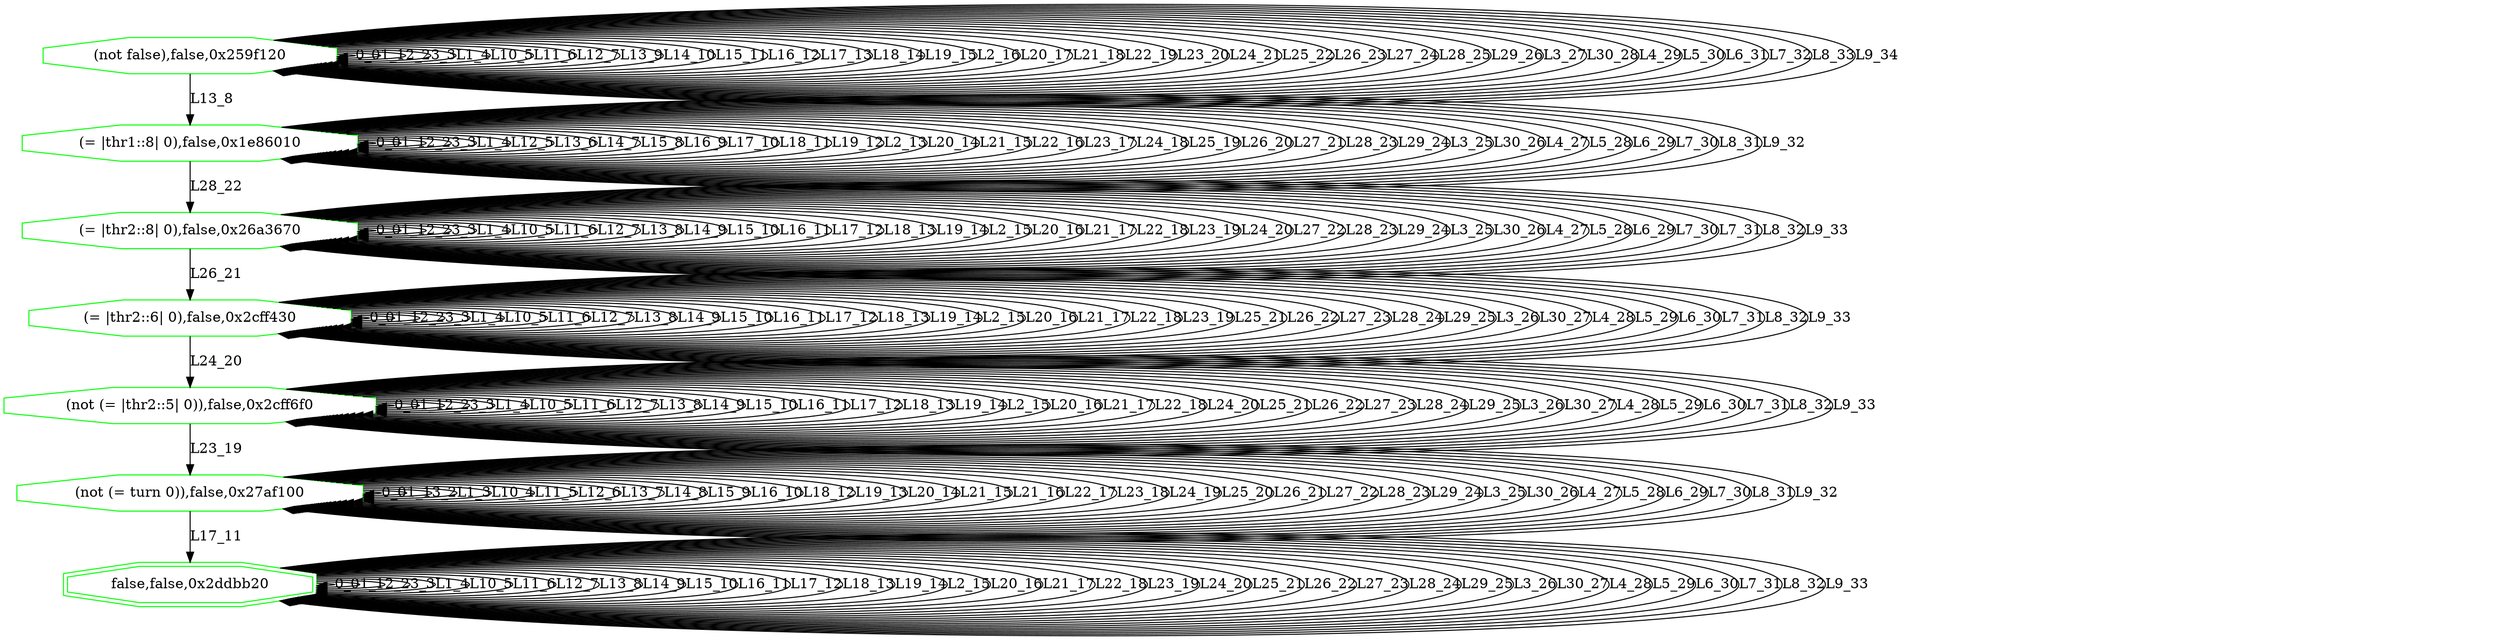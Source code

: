 digraph G {
0[label="(not false),false,0x259f120", color=green,shape=octagon];
1[label="(= |thr1::8| 0),false,0x1e86010", color=green,shape=octagon];
2[label="(= |thr2::8| 0),false,0x26a3670", color=green,shape=octagon];
3[label="(= |thr2::6| 0),false,0x2cff430", color=green,shape=octagon];
4[label="(not (= |thr2::5| 0)),false,0x2cff6f0", color=green,shape=octagon];
5[label="(not (= turn 0)),false,0x27af100", color=green,shape=octagon];
6[label="false,false,0x2ddbb20", color=green,shape=doubleoctagon];
0->0 [label="0_0"];
0->0 [label="1_1"];
0->0 [label="2_2"];
0->0 [label="3_3"];
0->0 [label="L1_4"];
0->0 [label="L10_5"];
0->0 [label="L11_6"];
0->0 [label="L12_7"];
0->1 [label="L13_8"];
0->0 [label="L13_9"];
0->0 [label="L14_10"];
0->0 [label="L15_11"];
0->0 [label="L16_12"];
0->0 [label="L17_13"];
0->0 [label="L18_14"];
0->0 [label="L19_15"];
0->0 [label="L2_16"];
0->0 [label="L20_17"];
0->0 [label="L21_18"];
0->0 [label="L22_19"];
0->0 [label="L23_20"];
0->0 [label="L24_21"];
0->0 [label="L25_22"];
0->0 [label="L26_23"];
0->0 [label="L27_24"];
0->0 [label="L28_25"];
0->0 [label="L29_26"];
0->0 [label="L3_27"];
0->0 [label="L30_28"];
0->0 [label="L4_29"];
0->0 [label="L5_30"];
0->0 [label="L6_31"];
0->0 [label="L7_32"];
0->0 [label="L8_33"];
0->0 [label="L9_34"];
1->1 [label="0_0"];
1->1 [label="1_1"];
1->1 [label="2_2"];
1->1 [label="3_3"];
1->1 [label="L1_4"];
1->1 [label="L12_5"];
1->1 [label="L13_6"];
1->1 [label="L14_7"];
1->1 [label="L15_8"];
1->1 [label="L16_9"];
1->1 [label="L17_10"];
1->1 [label="L18_11"];
1->1 [label="L19_12"];
1->1 [label="L2_13"];
1->1 [label="L20_14"];
1->1 [label="L21_15"];
1->1 [label="L22_16"];
1->1 [label="L23_17"];
1->1 [label="L24_18"];
1->1 [label="L25_19"];
1->1 [label="L26_20"];
1->1 [label="L27_21"];
1->2 [label="L28_22"];
1->1 [label="L28_23"];
1->1 [label="L29_24"];
1->1 [label="L3_25"];
1->1 [label="L30_26"];
1->1 [label="L4_27"];
1->1 [label="L5_28"];
1->1 [label="L6_29"];
1->1 [label="L7_30"];
1->1 [label="L8_31"];
1->1 [label="L9_32"];
2->2 [label="0_0"];
2->2 [label="1_1"];
2->2 [label="2_2"];
2->2 [label="3_3"];
2->2 [label="L1_4"];
2->2 [label="L10_5"];
2->2 [label="L11_6"];
2->2 [label="L12_7"];
2->2 [label="L13_8"];
2->2 [label="L14_9"];
2->2 [label="L15_10"];
2->2 [label="L16_11"];
2->2 [label="L17_12"];
2->2 [label="L18_13"];
2->2 [label="L19_14"];
2->2 [label="L2_15"];
2->2 [label="L20_16"];
2->2 [label="L21_17"];
2->2 [label="L22_18"];
2->2 [label="L23_19"];
2->2 [label="L24_20"];
2->3 [label="L26_21"];
2->2 [label="L27_22"];
2->2 [label="L28_23"];
2->2 [label="L29_24"];
2->2 [label="L3_25"];
2->2 [label="L30_26"];
2->2 [label="L4_27"];
2->2 [label="L5_28"];
2->2 [label="L6_29"];
2->2 [label="L7_30"];
2->2 [label="L7_31"];
2->2 [label="L8_32"];
2->2 [label="L9_33"];
3->3 [label="0_0"];
3->3 [label="1_1"];
3->3 [label="2_2"];
3->3 [label="3_3"];
3->3 [label="L1_4"];
3->3 [label="L10_5"];
3->3 [label="L11_6"];
3->3 [label="L12_7"];
3->3 [label="L13_8"];
3->3 [label="L14_9"];
3->3 [label="L15_10"];
3->3 [label="L16_11"];
3->3 [label="L17_12"];
3->3 [label="L18_13"];
3->3 [label="L19_14"];
3->3 [label="L2_15"];
3->3 [label="L20_16"];
3->3 [label="L21_17"];
3->3 [label="L22_18"];
3->3 [label="L23_19"];
3->4 [label="L24_20"];
3->3 [label="L25_21"];
3->3 [label="L26_22"];
3->3 [label="L27_23"];
3->3 [label="L28_24"];
3->3 [label="L29_25"];
3->3 [label="L3_26"];
3->3 [label="L30_27"];
3->3 [label="L4_28"];
3->3 [label="L5_29"];
3->3 [label="L6_30"];
3->3 [label="L7_31"];
3->3 [label="L8_32"];
3->3 [label="L9_33"];
4->4 [label="0_0"];
4->4 [label="1_1"];
4->4 [label="2_2"];
4->4 [label="3_3"];
4->4 [label="L1_4"];
4->4 [label="L10_5"];
4->4 [label="L11_6"];
4->4 [label="L12_7"];
4->4 [label="L13_8"];
4->4 [label="L14_9"];
4->4 [label="L15_10"];
4->4 [label="L16_11"];
4->4 [label="L17_12"];
4->4 [label="L18_13"];
4->4 [label="L19_14"];
4->4 [label="L2_15"];
4->4 [label="L20_16"];
4->4 [label="L21_17"];
4->4 [label="L22_18"];
4->5 [label="L23_19"];
4->4 [label="L24_20"];
4->4 [label="L25_21"];
4->4 [label="L26_22"];
4->4 [label="L27_23"];
4->4 [label="L28_24"];
4->4 [label="L29_25"];
4->4 [label="L3_26"];
4->4 [label="L30_27"];
4->4 [label="L4_28"];
4->4 [label="L5_29"];
4->4 [label="L6_30"];
4->4 [label="L7_31"];
4->4 [label="L8_32"];
4->4 [label="L9_33"];
5->5 [label="0_0"];
5->5 [label="1_1"];
5->5 [label="3_2"];
5->5 [label="L1_3"];
5->5 [label="L10_4"];
5->5 [label="L11_5"];
5->5 [label="L12_6"];
5->5 [label="L13_7"];
5->5 [label="L14_8"];
5->5 [label="L15_9"];
5->5 [label="L16_10"];
5->6 [label="L17_11"];
5->5 [label="L18_12"];
5->5 [label="L19_13"];
5->5 [label="L20_14"];
5->5 [label="L21_15"];
5->5 [label="L21_16"];
5->5 [label="L22_17"];
5->5 [label="L23_18"];
5->5 [label="L24_19"];
5->5 [label="L25_20"];
5->5 [label="L26_21"];
5->5 [label="L27_22"];
5->5 [label="L28_23"];
5->5 [label="L29_24"];
5->5 [label="L3_25"];
5->5 [label="L30_26"];
5->5 [label="L4_27"];
5->5 [label="L5_28"];
5->5 [label="L6_29"];
5->5 [label="L7_30"];
5->5 [label="L8_31"];
5->5 [label="L9_32"];
6->6 [label="0_0"];
6->6 [label="1_1"];
6->6 [label="2_2"];
6->6 [label="3_3"];
6->6 [label="L1_4"];
6->6 [label="L10_5"];
6->6 [label="L11_6"];
6->6 [label="L12_7"];
6->6 [label="L13_8"];
6->6 [label="L14_9"];
6->6 [label="L15_10"];
6->6 [label="L16_11"];
6->6 [label="L17_12"];
6->6 [label="L18_13"];
6->6 [label="L19_14"];
6->6 [label="L2_15"];
6->6 [label="L20_16"];
6->6 [label="L21_17"];
6->6 [label="L22_18"];
6->6 [label="L23_19"];
6->6 [label="L24_20"];
6->6 [label="L25_21"];
6->6 [label="L26_22"];
6->6 [label="L27_23"];
6->6 [label="L28_24"];
6->6 [label="L29_25"];
6->6 [label="L3_26"];
6->6 [label="L30_27"];
6->6 [label="L4_28"];
6->6 [label="L5_29"];
6->6 [label="L6_30"];
6->6 [label="L7_31"];
6->6 [label="L8_32"];
6->6 [label="L9_33"];
}

